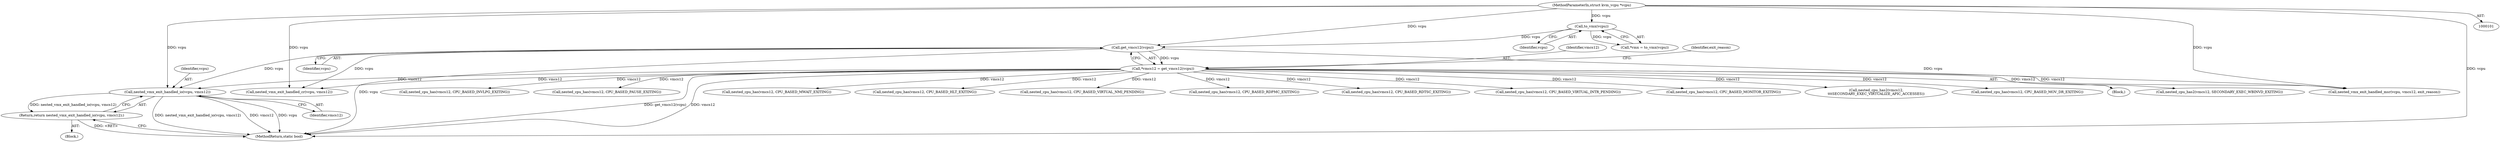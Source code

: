 digraph "0_linux_bfd0a56b90005f8c8a004baf407ad90045c2b11e@pointer" {
"1000242" [label="(Call,nested_vmx_exit_handled_io(vcpu, vmcs12))"];
"1000117" [label="(Call,get_vmcs12(vcpu))"];
"1000112" [label="(Call,to_vmx(vcpu))"];
"1000102" [label="(MethodParameterIn,struct kvm_vcpu *vcpu)"];
"1000115" [label="(Call,*vmcs12 = get_vmcs12(vcpu))"];
"1000241" [label="(Return,return nested_vmx_exit_handled_io(vcpu, vmcs12);)"];
"1000262" [label="(Call,nested_cpu_has(vmcs12, CPU_BASED_MONITOR_EXITING))"];
"1000282" [label="(Call,nested_cpu_has2(vmcs12,\n\t\t\tSECONDARY_EXEC_VIRTUALIZE_APIC_ACCESSES))"];
"1000110" [label="(Call,*vmx = to_vmx(vcpu))"];
"1000148" [label="(Block,)"];
"1000117" [label="(Call,get_vmcs12(vcpu))"];
"1000116" [label="(Identifier,vmcs12)"];
"1000102" [label="(MethodParameterIn,struct kvm_vcpu *vcpu)"];
"1000113" [label="(Identifier,vcpu)"];
"1000237" [label="(Call,nested_cpu_has(vmcs12, CPU_BASED_MOV_DR_EXITING))"];
"1000112" [label="(Call,to_vmx(vcpu))"];
"1000103" [label="(Block,)"];
"1000298" [label="(Call,nested_cpu_has2(vmcs12, SECONDARY_EXEC_WBINVD_EXITING))"];
"1000243" [label="(Identifier,vcpu)"];
"1000121" [label="(Identifier,exit_reason)"];
"1000204" [label="(Call,nested_cpu_has(vmcs12, CPU_BASED_INVLPG_EXITING))"];
"1000268" [label="(Call,nested_cpu_has(vmcs12, CPU_BASED_PAUSE_EXITING))"];
"1000307" [label="(MethodReturn,static bool)"];
"1000118" [label="(Identifier,vcpu)"];
"1000242" [label="(Call,nested_vmx_exit_handled_io(vcpu, vmcs12))"];
"1000257" [label="(Call,nested_cpu_has(vmcs12, CPU_BASED_MWAIT_EXITING))"];
"1000196" [label="(Call,nested_cpu_has(vmcs12, CPU_BASED_HLT_EXITING))"];
"1000185" [label="(Call,nested_cpu_has(vmcs12, CPU_BASED_VIRTUAL_NMI_PENDING))"];
"1000241" [label="(Return,return nested_vmx_exit_handled_io(vcpu, vmcs12);)"];
"1000209" [label="(Call,nested_cpu_has(vmcs12, CPU_BASED_RDPMC_EXITING))"];
"1000214" [label="(Call,nested_cpu_has(vmcs12, CPU_BASED_RDTSC_EXITING))"];
"1000244" [label="(Identifier,vmcs12)"];
"1000180" [label="(Call,nested_cpu_has(vmcs12, CPU_BASED_VIRTUAL_INTR_PENDING))"];
"1000232" [label="(Call,nested_vmx_exit_handled_cr(vcpu, vmcs12))"];
"1000248" [label="(Call,nested_vmx_exit_handled_msr(vcpu, vmcs12, exit_reason))"];
"1000115" [label="(Call,*vmcs12 = get_vmcs12(vcpu))"];
"1000242" -> "1000241"  [label="AST: "];
"1000242" -> "1000244"  [label="CFG: "];
"1000243" -> "1000242"  [label="AST: "];
"1000244" -> "1000242"  [label="AST: "];
"1000241" -> "1000242"  [label="CFG: "];
"1000242" -> "1000307"  [label="DDG: nested_vmx_exit_handled_io(vcpu, vmcs12)"];
"1000242" -> "1000307"  [label="DDG: vmcs12"];
"1000242" -> "1000307"  [label="DDG: vcpu"];
"1000242" -> "1000241"  [label="DDG: nested_vmx_exit_handled_io(vcpu, vmcs12)"];
"1000117" -> "1000242"  [label="DDG: vcpu"];
"1000102" -> "1000242"  [label="DDG: vcpu"];
"1000115" -> "1000242"  [label="DDG: vmcs12"];
"1000117" -> "1000115"  [label="AST: "];
"1000117" -> "1000118"  [label="CFG: "];
"1000118" -> "1000117"  [label="AST: "];
"1000115" -> "1000117"  [label="CFG: "];
"1000117" -> "1000307"  [label="DDG: vcpu"];
"1000117" -> "1000115"  [label="DDG: vcpu"];
"1000112" -> "1000117"  [label="DDG: vcpu"];
"1000102" -> "1000117"  [label="DDG: vcpu"];
"1000117" -> "1000232"  [label="DDG: vcpu"];
"1000117" -> "1000248"  [label="DDG: vcpu"];
"1000112" -> "1000110"  [label="AST: "];
"1000112" -> "1000113"  [label="CFG: "];
"1000113" -> "1000112"  [label="AST: "];
"1000110" -> "1000112"  [label="CFG: "];
"1000112" -> "1000110"  [label="DDG: vcpu"];
"1000102" -> "1000112"  [label="DDG: vcpu"];
"1000102" -> "1000101"  [label="AST: "];
"1000102" -> "1000307"  [label="DDG: vcpu"];
"1000102" -> "1000232"  [label="DDG: vcpu"];
"1000102" -> "1000248"  [label="DDG: vcpu"];
"1000115" -> "1000103"  [label="AST: "];
"1000116" -> "1000115"  [label="AST: "];
"1000121" -> "1000115"  [label="CFG: "];
"1000115" -> "1000307"  [label="DDG: get_vmcs12(vcpu)"];
"1000115" -> "1000307"  [label="DDG: vmcs12"];
"1000115" -> "1000180"  [label="DDG: vmcs12"];
"1000115" -> "1000185"  [label="DDG: vmcs12"];
"1000115" -> "1000196"  [label="DDG: vmcs12"];
"1000115" -> "1000204"  [label="DDG: vmcs12"];
"1000115" -> "1000209"  [label="DDG: vmcs12"];
"1000115" -> "1000214"  [label="DDG: vmcs12"];
"1000115" -> "1000232"  [label="DDG: vmcs12"];
"1000115" -> "1000237"  [label="DDG: vmcs12"];
"1000115" -> "1000248"  [label="DDG: vmcs12"];
"1000115" -> "1000257"  [label="DDG: vmcs12"];
"1000115" -> "1000262"  [label="DDG: vmcs12"];
"1000115" -> "1000268"  [label="DDG: vmcs12"];
"1000115" -> "1000282"  [label="DDG: vmcs12"];
"1000115" -> "1000298"  [label="DDG: vmcs12"];
"1000241" -> "1000148"  [label="AST: "];
"1000307" -> "1000241"  [label="CFG: "];
"1000241" -> "1000307"  [label="DDG: <RET>"];
}
